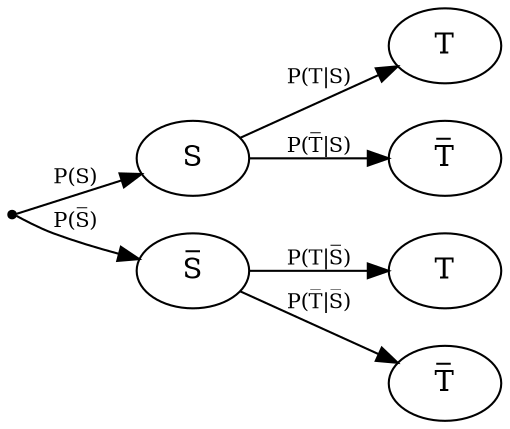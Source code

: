 digraph {

graph [rankdir = "LR"]



  "1" [label = "", shape = "point"] 
  "2" [label = "S", shape = "ellipse"] 
  "3" [label = "T", shape = "ellipse"] 
  "4" [label = "T&#773;", shape = "ellipse"] 
  "5" [label = "S&#773;", shape = "ellipse"] 
  "6" [label = "T", shape = "ellipse"] 
  "7" [label = "T&#773;", shape = "ellipse"] 
"1"->"2" [fontsize = "10", label = "P(S)"] 
"1"->"5" [fontsize = "10", label = "P(S&#773;)"] 
"2"->"3" [fontsize = "10", label = "P(T|S)"] 
"2"->"4" [fontsize = "10", label = "P(T&#773;|S)"] 
"5"->"6" [fontsize = "10", label = "P(T|S&#773;)"] 
"5"->"7" [fontsize = "10", label = "P(T&#773;|S&#773;)"] 
}